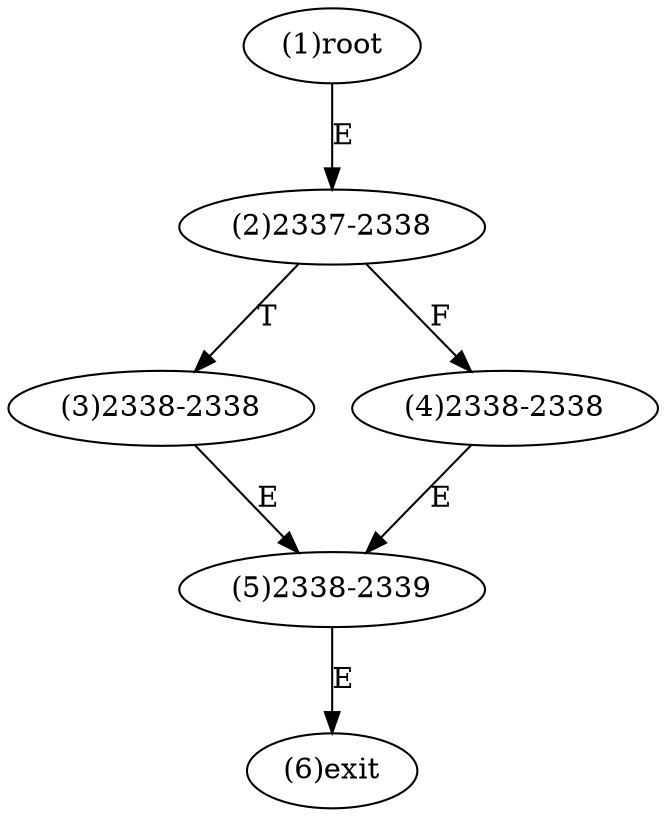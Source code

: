 digraph "" { 
1[ label="(1)root"];
2[ label="(2)2337-2338"];
3[ label="(3)2338-2338"];
4[ label="(4)2338-2338"];
5[ label="(5)2338-2339"];
6[ label="(6)exit"];
1->2[ label="E"];
2->4[ label="F"];
2->3[ label="T"];
3->5[ label="E"];
4->5[ label="E"];
5->6[ label="E"];
}